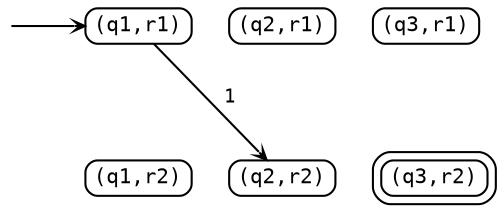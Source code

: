 digraph {
  rankdir=TB;
  node [fontname=Courier,fontsize=10,shape=box,style=rounded,height=0,width=0,margin="0.055,0.042"];
  edge [arrowhead=vee,arrowsize=0.5,fontname=Courier,fontsize=9];

  {
  rank=same;
  _START[shape=none,label=""];
  q1r1[label=<(q1,r1)>];
  q2r1[label=<(q2,r1)>];
  q3r1[label=<(q3,r1)>];
  }

  {
  rank=same;
  fakestart[shape=none,label=""];
  q1r2[label=<(q1,r2)>];
  q2r2[label=<(q2,r2)>];
  q3r2[label=<(q3,r2)>,peripheries=2];
  }

  _START -> fakestart[style=invis];

  edge[constraint=false];
  _START -> q1r1;
  fakestart -> q1r2[style=invis];
  q1r1 -> q2r2[label=<<table border="0" cellpadding="1"><tr><td>1</td></tr></table>>];
}